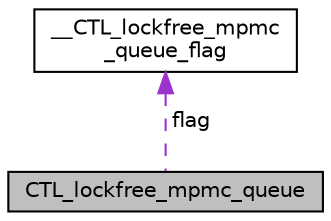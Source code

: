 digraph "CTL_lockfree_mpmc_queue"
{
 // LATEX_PDF_SIZE
  edge [fontname="Helvetica",fontsize="10",labelfontname="Helvetica",labelfontsize="10"];
  node [fontname="Helvetica",fontsize="10",shape=record];
  Node1 [label="CTL_lockfree_mpmc_queue",height=0.2,width=0.4,color="black", fillcolor="grey75", style="filled", fontcolor="black",tooltip=" "];
  Node2 -> Node1 [dir="back",color="darkorchid3",fontsize="10",style="dashed",label=" flag" ,fontname="Helvetica"];
  Node2 [label="__CTL_lockfree_mpmc\l_queue_flag",height=0.2,width=0.4,color="black", fillcolor="white", style="filled",URL="$struct____CTL__lockfree__mpmc__queue__flag.html",tooltip=" "];
}

